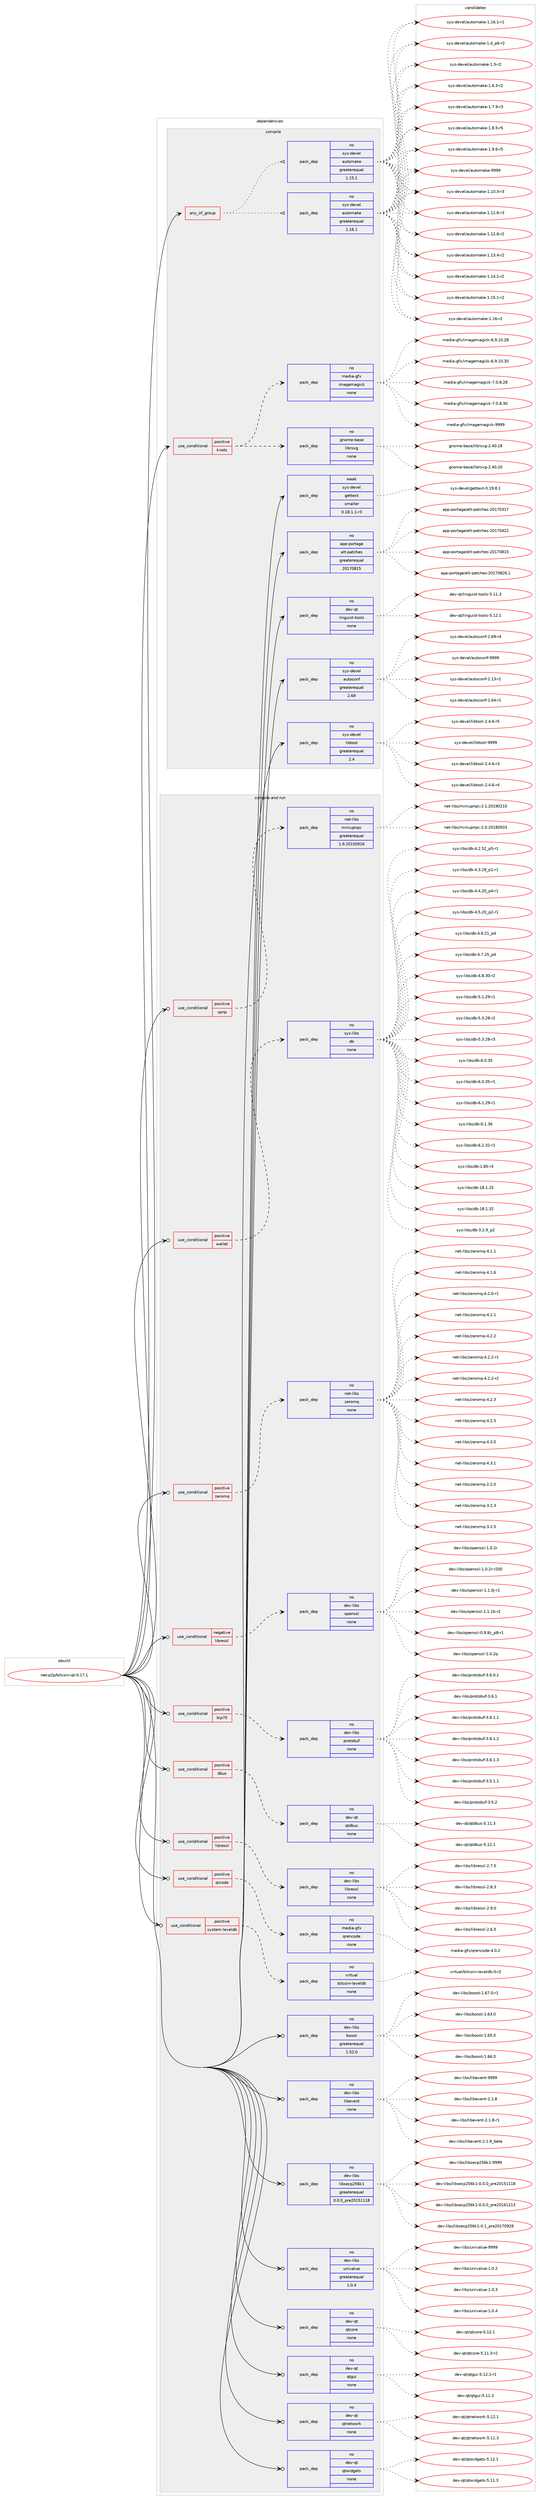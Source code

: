 digraph prolog {

# *************
# Graph options
# *************

newrank=true;
concentrate=true;
compound=true;
graph [rankdir=LR,fontname=Helvetica,fontsize=10,ranksep=1.5];#, ranksep=2.5, nodesep=0.2];
edge  [arrowhead=vee];
node  [fontname=Helvetica,fontsize=10];

# **********
# The ebuild
# **********

subgraph cluster_leftcol {
color=gray;
rank=same;
label=<<i>ebuild</i>>;
id [label="net-p2p/bitcoin-qt-0.17.1", color=red, width=4, href="../net-p2p/bitcoin-qt-0.17.1.svg"];
}

# ****************
# The dependencies
# ****************

subgraph cluster_midcol {
color=gray;
label=<<i>dependencies</i>>;
subgraph cluster_compile {
fillcolor="#eeeeee";
style=filled;
label=<<i>compile</i>>;
subgraph any26537 {
dependency1675086 [label=<<TABLE BORDER="0" CELLBORDER="1" CELLSPACING="0" CELLPADDING="4"><TR><TD CELLPADDING="10">any_of_group</TD></TR></TABLE>>, shape=none, color=red];subgraph pack1197807 {
dependency1675087 [label=<<TABLE BORDER="0" CELLBORDER="1" CELLSPACING="0" CELLPADDING="4" WIDTH="220"><TR><TD ROWSPAN="6" CELLPADDING="30">pack_dep</TD></TR><TR><TD WIDTH="110">no</TD></TR><TR><TD>sys-devel</TD></TR><TR><TD>automake</TD></TR><TR><TD>greaterequal</TD></TR><TR><TD>1.16.1</TD></TR></TABLE>>, shape=none, color=blue];
}
dependency1675086:e -> dependency1675087:w [weight=20,style="dotted",arrowhead="oinv"];
subgraph pack1197808 {
dependency1675088 [label=<<TABLE BORDER="0" CELLBORDER="1" CELLSPACING="0" CELLPADDING="4" WIDTH="220"><TR><TD ROWSPAN="6" CELLPADDING="30">pack_dep</TD></TR><TR><TD WIDTH="110">no</TD></TR><TR><TD>sys-devel</TD></TR><TR><TD>automake</TD></TR><TR><TD>greaterequal</TD></TR><TR><TD>1.15.1</TD></TR></TABLE>>, shape=none, color=blue];
}
dependency1675086:e -> dependency1675088:w [weight=20,style="dotted",arrowhead="oinv"];
}
id:e -> dependency1675086:w [weight=20,style="solid",arrowhead="vee"];
subgraph cond449912 {
dependency1675089 [label=<<TABLE BORDER="0" CELLBORDER="1" CELLSPACING="0" CELLPADDING="4"><TR><TD ROWSPAN="3" CELLPADDING="10">use_conditional</TD></TR><TR><TD>positive</TD></TR><TR><TD>knots</TD></TR></TABLE>>, shape=none, color=red];
subgraph pack1197809 {
dependency1675090 [label=<<TABLE BORDER="0" CELLBORDER="1" CELLSPACING="0" CELLPADDING="4" WIDTH="220"><TR><TD ROWSPAN="6" CELLPADDING="30">pack_dep</TD></TR><TR><TD WIDTH="110">no</TD></TR><TR><TD>gnome-base</TD></TR><TR><TD>librsvg</TD></TR><TR><TD>none</TD></TR><TR><TD></TD></TR></TABLE>>, shape=none, color=blue];
}
dependency1675089:e -> dependency1675090:w [weight=20,style="dashed",arrowhead="vee"];
subgraph pack1197810 {
dependency1675091 [label=<<TABLE BORDER="0" CELLBORDER="1" CELLSPACING="0" CELLPADDING="4" WIDTH="220"><TR><TD ROWSPAN="6" CELLPADDING="30">pack_dep</TD></TR><TR><TD WIDTH="110">no</TD></TR><TR><TD>media-gfx</TD></TR><TR><TD>imagemagick</TD></TR><TR><TD>none</TD></TR><TR><TD></TD></TR></TABLE>>, shape=none, color=blue];
}
dependency1675089:e -> dependency1675091:w [weight=20,style="dashed",arrowhead="vee"];
}
id:e -> dependency1675089:w [weight=20,style="solid",arrowhead="vee"];
subgraph pack1197811 {
dependency1675092 [label=<<TABLE BORDER="0" CELLBORDER="1" CELLSPACING="0" CELLPADDING="4" WIDTH="220"><TR><TD ROWSPAN="6" CELLPADDING="30">pack_dep</TD></TR><TR><TD WIDTH="110">no</TD></TR><TR><TD>app-portage</TD></TR><TR><TD>elt-patches</TD></TR><TR><TD>greaterequal</TD></TR><TR><TD>20170815</TD></TR></TABLE>>, shape=none, color=blue];
}
id:e -> dependency1675092:w [weight=20,style="solid",arrowhead="vee"];
subgraph pack1197812 {
dependency1675093 [label=<<TABLE BORDER="0" CELLBORDER="1" CELLSPACING="0" CELLPADDING="4" WIDTH="220"><TR><TD ROWSPAN="6" CELLPADDING="30">pack_dep</TD></TR><TR><TD WIDTH="110">no</TD></TR><TR><TD>dev-qt</TD></TR><TR><TD>linguist-tools</TD></TR><TR><TD>none</TD></TR><TR><TD></TD></TR></TABLE>>, shape=none, color=blue];
}
id:e -> dependency1675093:w [weight=20,style="solid",arrowhead="vee"];
subgraph pack1197813 {
dependency1675094 [label=<<TABLE BORDER="0" CELLBORDER="1" CELLSPACING="0" CELLPADDING="4" WIDTH="220"><TR><TD ROWSPAN="6" CELLPADDING="30">pack_dep</TD></TR><TR><TD WIDTH="110">no</TD></TR><TR><TD>sys-devel</TD></TR><TR><TD>autoconf</TD></TR><TR><TD>greaterequal</TD></TR><TR><TD>2.69</TD></TR></TABLE>>, shape=none, color=blue];
}
id:e -> dependency1675094:w [weight=20,style="solid",arrowhead="vee"];
subgraph pack1197814 {
dependency1675095 [label=<<TABLE BORDER="0" CELLBORDER="1" CELLSPACING="0" CELLPADDING="4" WIDTH="220"><TR><TD ROWSPAN="6" CELLPADDING="30">pack_dep</TD></TR><TR><TD WIDTH="110">no</TD></TR><TR><TD>sys-devel</TD></TR><TR><TD>libtool</TD></TR><TR><TD>greaterequal</TD></TR><TR><TD>2.4</TD></TR></TABLE>>, shape=none, color=blue];
}
id:e -> dependency1675095:w [weight=20,style="solid",arrowhead="vee"];
subgraph pack1197815 {
dependency1675096 [label=<<TABLE BORDER="0" CELLBORDER="1" CELLSPACING="0" CELLPADDING="4" WIDTH="220"><TR><TD ROWSPAN="6" CELLPADDING="30">pack_dep</TD></TR><TR><TD WIDTH="110">weak</TD></TR><TR><TD>sys-devel</TD></TR><TR><TD>gettext</TD></TR><TR><TD>smaller</TD></TR><TR><TD>0.18.1.1-r3</TD></TR></TABLE>>, shape=none, color=blue];
}
id:e -> dependency1675096:w [weight=20,style="solid",arrowhead="vee"];
}
subgraph cluster_compileandrun {
fillcolor="#eeeeee";
style=filled;
label=<<i>compile and run</i>>;
subgraph cond449913 {
dependency1675097 [label=<<TABLE BORDER="0" CELLBORDER="1" CELLSPACING="0" CELLPADDING="4"><TR><TD ROWSPAN="3" CELLPADDING="10">use_conditional</TD></TR><TR><TD>negative</TD></TR><TR><TD>libressl</TD></TR></TABLE>>, shape=none, color=red];
subgraph pack1197816 {
dependency1675098 [label=<<TABLE BORDER="0" CELLBORDER="1" CELLSPACING="0" CELLPADDING="4" WIDTH="220"><TR><TD ROWSPAN="6" CELLPADDING="30">pack_dep</TD></TR><TR><TD WIDTH="110">no</TD></TR><TR><TD>dev-libs</TD></TR><TR><TD>openssl</TD></TR><TR><TD>none</TD></TR><TR><TD></TD></TR></TABLE>>, shape=none, color=blue];
}
dependency1675097:e -> dependency1675098:w [weight=20,style="dashed",arrowhead="vee"];
}
id:e -> dependency1675097:w [weight=20,style="solid",arrowhead="odotvee"];
subgraph cond449914 {
dependency1675099 [label=<<TABLE BORDER="0" CELLBORDER="1" CELLSPACING="0" CELLPADDING="4"><TR><TD ROWSPAN="3" CELLPADDING="10">use_conditional</TD></TR><TR><TD>positive</TD></TR><TR><TD>bip70</TD></TR></TABLE>>, shape=none, color=red];
subgraph pack1197817 {
dependency1675100 [label=<<TABLE BORDER="0" CELLBORDER="1" CELLSPACING="0" CELLPADDING="4" WIDTH="220"><TR><TD ROWSPAN="6" CELLPADDING="30">pack_dep</TD></TR><TR><TD WIDTH="110">no</TD></TR><TR><TD>dev-libs</TD></TR><TR><TD>protobuf</TD></TR><TR><TD>none</TD></TR><TR><TD></TD></TR></TABLE>>, shape=none, color=blue];
}
dependency1675099:e -> dependency1675100:w [weight=20,style="dashed",arrowhead="vee"];
}
id:e -> dependency1675099:w [weight=20,style="solid",arrowhead="odotvee"];
subgraph cond449915 {
dependency1675101 [label=<<TABLE BORDER="0" CELLBORDER="1" CELLSPACING="0" CELLPADDING="4"><TR><TD ROWSPAN="3" CELLPADDING="10">use_conditional</TD></TR><TR><TD>positive</TD></TR><TR><TD>dbus</TD></TR></TABLE>>, shape=none, color=red];
subgraph pack1197818 {
dependency1675102 [label=<<TABLE BORDER="0" CELLBORDER="1" CELLSPACING="0" CELLPADDING="4" WIDTH="220"><TR><TD ROWSPAN="6" CELLPADDING="30">pack_dep</TD></TR><TR><TD WIDTH="110">no</TD></TR><TR><TD>dev-qt</TD></TR><TR><TD>qtdbus</TD></TR><TR><TD>none</TD></TR><TR><TD></TD></TR></TABLE>>, shape=none, color=blue];
}
dependency1675101:e -> dependency1675102:w [weight=20,style="dashed",arrowhead="vee"];
}
id:e -> dependency1675101:w [weight=20,style="solid",arrowhead="odotvee"];
subgraph cond449916 {
dependency1675103 [label=<<TABLE BORDER="0" CELLBORDER="1" CELLSPACING="0" CELLPADDING="4"><TR><TD ROWSPAN="3" CELLPADDING="10">use_conditional</TD></TR><TR><TD>positive</TD></TR><TR><TD>libressl</TD></TR></TABLE>>, shape=none, color=red];
subgraph pack1197819 {
dependency1675104 [label=<<TABLE BORDER="0" CELLBORDER="1" CELLSPACING="0" CELLPADDING="4" WIDTH="220"><TR><TD ROWSPAN="6" CELLPADDING="30">pack_dep</TD></TR><TR><TD WIDTH="110">no</TD></TR><TR><TD>dev-libs</TD></TR><TR><TD>libressl</TD></TR><TR><TD>none</TD></TR><TR><TD></TD></TR></TABLE>>, shape=none, color=blue];
}
dependency1675103:e -> dependency1675104:w [weight=20,style="dashed",arrowhead="vee"];
}
id:e -> dependency1675103:w [weight=20,style="solid",arrowhead="odotvee"];
subgraph cond449917 {
dependency1675105 [label=<<TABLE BORDER="0" CELLBORDER="1" CELLSPACING="0" CELLPADDING="4"><TR><TD ROWSPAN="3" CELLPADDING="10">use_conditional</TD></TR><TR><TD>positive</TD></TR><TR><TD>qrcode</TD></TR></TABLE>>, shape=none, color=red];
subgraph pack1197820 {
dependency1675106 [label=<<TABLE BORDER="0" CELLBORDER="1" CELLSPACING="0" CELLPADDING="4" WIDTH="220"><TR><TD ROWSPAN="6" CELLPADDING="30">pack_dep</TD></TR><TR><TD WIDTH="110">no</TD></TR><TR><TD>media-gfx</TD></TR><TR><TD>qrencode</TD></TR><TR><TD>none</TD></TR><TR><TD></TD></TR></TABLE>>, shape=none, color=blue];
}
dependency1675105:e -> dependency1675106:w [weight=20,style="dashed",arrowhead="vee"];
}
id:e -> dependency1675105:w [weight=20,style="solid",arrowhead="odotvee"];
subgraph cond449918 {
dependency1675107 [label=<<TABLE BORDER="0" CELLBORDER="1" CELLSPACING="0" CELLPADDING="4"><TR><TD ROWSPAN="3" CELLPADDING="10">use_conditional</TD></TR><TR><TD>positive</TD></TR><TR><TD>system-leveldb</TD></TR></TABLE>>, shape=none, color=red];
subgraph pack1197821 {
dependency1675108 [label=<<TABLE BORDER="0" CELLBORDER="1" CELLSPACING="0" CELLPADDING="4" WIDTH="220"><TR><TD ROWSPAN="6" CELLPADDING="30">pack_dep</TD></TR><TR><TD WIDTH="110">no</TD></TR><TR><TD>virtual</TD></TR><TR><TD>bitcoin-leveldb</TD></TR><TR><TD>none</TD></TR><TR><TD></TD></TR></TABLE>>, shape=none, color=blue];
}
dependency1675107:e -> dependency1675108:w [weight=20,style="dashed",arrowhead="vee"];
}
id:e -> dependency1675107:w [weight=20,style="solid",arrowhead="odotvee"];
subgraph cond449919 {
dependency1675109 [label=<<TABLE BORDER="0" CELLBORDER="1" CELLSPACING="0" CELLPADDING="4"><TR><TD ROWSPAN="3" CELLPADDING="10">use_conditional</TD></TR><TR><TD>positive</TD></TR><TR><TD>upnp</TD></TR></TABLE>>, shape=none, color=red];
subgraph pack1197822 {
dependency1675110 [label=<<TABLE BORDER="0" CELLBORDER="1" CELLSPACING="0" CELLPADDING="4" WIDTH="220"><TR><TD ROWSPAN="6" CELLPADDING="30">pack_dep</TD></TR><TR><TD WIDTH="110">no</TD></TR><TR><TD>net-libs</TD></TR><TR><TD>miniupnpc</TD></TR><TR><TD>greaterequal</TD></TR><TR><TD>1.9.20150916</TD></TR></TABLE>>, shape=none, color=blue];
}
dependency1675109:e -> dependency1675110:w [weight=20,style="dashed",arrowhead="vee"];
}
id:e -> dependency1675109:w [weight=20,style="solid",arrowhead="odotvee"];
subgraph cond449920 {
dependency1675111 [label=<<TABLE BORDER="0" CELLBORDER="1" CELLSPACING="0" CELLPADDING="4"><TR><TD ROWSPAN="3" CELLPADDING="10">use_conditional</TD></TR><TR><TD>positive</TD></TR><TR><TD>wallet</TD></TR></TABLE>>, shape=none, color=red];
subgraph pack1197823 {
dependency1675112 [label=<<TABLE BORDER="0" CELLBORDER="1" CELLSPACING="0" CELLPADDING="4" WIDTH="220"><TR><TD ROWSPAN="6" CELLPADDING="30">pack_dep</TD></TR><TR><TD WIDTH="110">no</TD></TR><TR><TD>sys-libs</TD></TR><TR><TD>db</TD></TR><TR><TD>none</TD></TR><TR><TD></TD></TR></TABLE>>, shape=none, color=blue];
}
dependency1675111:e -> dependency1675112:w [weight=20,style="dashed",arrowhead="vee"];
}
id:e -> dependency1675111:w [weight=20,style="solid",arrowhead="odotvee"];
subgraph cond449921 {
dependency1675113 [label=<<TABLE BORDER="0" CELLBORDER="1" CELLSPACING="0" CELLPADDING="4"><TR><TD ROWSPAN="3" CELLPADDING="10">use_conditional</TD></TR><TR><TD>positive</TD></TR><TR><TD>zeromq</TD></TR></TABLE>>, shape=none, color=red];
subgraph pack1197824 {
dependency1675114 [label=<<TABLE BORDER="0" CELLBORDER="1" CELLSPACING="0" CELLPADDING="4" WIDTH="220"><TR><TD ROWSPAN="6" CELLPADDING="30">pack_dep</TD></TR><TR><TD WIDTH="110">no</TD></TR><TR><TD>net-libs</TD></TR><TR><TD>zeromq</TD></TR><TR><TD>none</TD></TR><TR><TD></TD></TR></TABLE>>, shape=none, color=blue];
}
dependency1675113:e -> dependency1675114:w [weight=20,style="dashed",arrowhead="vee"];
}
id:e -> dependency1675113:w [weight=20,style="solid",arrowhead="odotvee"];
subgraph pack1197825 {
dependency1675115 [label=<<TABLE BORDER="0" CELLBORDER="1" CELLSPACING="0" CELLPADDING="4" WIDTH="220"><TR><TD ROWSPAN="6" CELLPADDING="30">pack_dep</TD></TR><TR><TD WIDTH="110">no</TD></TR><TR><TD>dev-libs</TD></TR><TR><TD>boost</TD></TR><TR><TD>greaterequal</TD></TR><TR><TD>1.52.0</TD></TR></TABLE>>, shape=none, color=blue];
}
id:e -> dependency1675115:w [weight=20,style="solid",arrowhead="odotvee"];
subgraph pack1197826 {
dependency1675116 [label=<<TABLE BORDER="0" CELLBORDER="1" CELLSPACING="0" CELLPADDING="4" WIDTH="220"><TR><TD ROWSPAN="6" CELLPADDING="30">pack_dep</TD></TR><TR><TD WIDTH="110">no</TD></TR><TR><TD>dev-libs</TD></TR><TR><TD>libevent</TD></TR><TR><TD>none</TD></TR><TR><TD></TD></TR></TABLE>>, shape=none, color=blue];
}
id:e -> dependency1675116:w [weight=20,style="solid",arrowhead="odotvee"];
subgraph pack1197827 {
dependency1675117 [label=<<TABLE BORDER="0" CELLBORDER="1" CELLSPACING="0" CELLPADDING="4" WIDTH="220"><TR><TD ROWSPAN="6" CELLPADDING="30">pack_dep</TD></TR><TR><TD WIDTH="110">no</TD></TR><TR><TD>dev-libs</TD></TR><TR><TD>libsecp256k1</TD></TR><TR><TD>greaterequal</TD></TR><TR><TD>0.0.0_pre20151118</TD></TR></TABLE>>, shape=none, color=blue];
}
id:e -> dependency1675117:w [weight=20,style="solid",arrowhead="odotvee"];
subgraph pack1197828 {
dependency1675118 [label=<<TABLE BORDER="0" CELLBORDER="1" CELLSPACING="0" CELLPADDING="4" WIDTH="220"><TR><TD ROWSPAN="6" CELLPADDING="30">pack_dep</TD></TR><TR><TD WIDTH="110">no</TD></TR><TR><TD>dev-libs</TD></TR><TR><TD>univalue</TD></TR><TR><TD>greaterequal</TD></TR><TR><TD>1.0.4</TD></TR></TABLE>>, shape=none, color=blue];
}
id:e -> dependency1675118:w [weight=20,style="solid",arrowhead="odotvee"];
subgraph pack1197829 {
dependency1675119 [label=<<TABLE BORDER="0" CELLBORDER="1" CELLSPACING="0" CELLPADDING="4" WIDTH="220"><TR><TD ROWSPAN="6" CELLPADDING="30">pack_dep</TD></TR><TR><TD WIDTH="110">no</TD></TR><TR><TD>dev-qt</TD></TR><TR><TD>qtcore</TD></TR><TR><TD>none</TD></TR><TR><TD></TD></TR></TABLE>>, shape=none, color=blue];
}
id:e -> dependency1675119:w [weight=20,style="solid",arrowhead="odotvee"];
subgraph pack1197830 {
dependency1675120 [label=<<TABLE BORDER="0" CELLBORDER="1" CELLSPACING="0" CELLPADDING="4" WIDTH="220"><TR><TD ROWSPAN="6" CELLPADDING="30">pack_dep</TD></TR><TR><TD WIDTH="110">no</TD></TR><TR><TD>dev-qt</TD></TR><TR><TD>qtgui</TD></TR><TR><TD>none</TD></TR><TR><TD></TD></TR></TABLE>>, shape=none, color=blue];
}
id:e -> dependency1675120:w [weight=20,style="solid",arrowhead="odotvee"];
subgraph pack1197831 {
dependency1675121 [label=<<TABLE BORDER="0" CELLBORDER="1" CELLSPACING="0" CELLPADDING="4" WIDTH="220"><TR><TD ROWSPAN="6" CELLPADDING="30">pack_dep</TD></TR><TR><TD WIDTH="110">no</TD></TR><TR><TD>dev-qt</TD></TR><TR><TD>qtnetwork</TD></TR><TR><TD>none</TD></TR><TR><TD></TD></TR></TABLE>>, shape=none, color=blue];
}
id:e -> dependency1675121:w [weight=20,style="solid",arrowhead="odotvee"];
subgraph pack1197832 {
dependency1675122 [label=<<TABLE BORDER="0" CELLBORDER="1" CELLSPACING="0" CELLPADDING="4" WIDTH="220"><TR><TD ROWSPAN="6" CELLPADDING="30">pack_dep</TD></TR><TR><TD WIDTH="110">no</TD></TR><TR><TD>dev-qt</TD></TR><TR><TD>qtwidgets</TD></TR><TR><TD>none</TD></TR><TR><TD></TD></TR></TABLE>>, shape=none, color=blue];
}
id:e -> dependency1675122:w [weight=20,style="solid",arrowhead="odotvee"];
}
subgraph cluster_run {
fillcolor="#eeeeee";
style=filled;
label=<<i>run</i>>;
}
}

# **************
# The candidates
# **************

subgraph cluster_choices {
rank=same;
color=gray;
label=<<i>candidates</i>>;

subgraph choice1197807 {
color=black;
nodesep=1;
choice11512111545100101118101108479711711611110997107101454946494846514511451 [label="sys-devel/automake-1.10.3-r3", color=red, width=4,href="../sys-devel/automake-1.10.3-r3.svg"];
choice11512111545100101118101108479711711611110997107101454946494946544511451 [label="sys-devel/automake-1.11.6-r3", color=red, width=4,href="../sys-devel/automake-1.11.6-r3.svg"];
choice11512111545100101118101108479711711611110997107101454946495046544511450 [label="sys-devel/automake-1.12.6-r2", color=red, width=4,href="../sys-devel/automake-1.12.6-r2.svg"];
choice11512111545100101118101108479711711611110997107101454946495146524511450 [label="sys-devel/automake-1.13.4-r2", color=red, width=4,href="../sys-devel/automake-1.13.4-r2.svg"];
choice11512111545100101118101108479711711611110997107101454946495246494511450 [label="sys-devel/automake-1.14.1-r2", color=red, width=4,href="../sys-devel/automake-1.14.1-r2.svg"];
choice11512111545100101118101108479711711611110997107101454946495346494511450 [label="sys-devel/automake-1.15.1-r2", color=red, width=4,href="../sys-devel/automake-1.15.1-r2.svg"];
choice1151211154510010111810110847971171161111099710710145494649544511450 [label="sys-devel/automake-1.16-r2", color=red, width=4,href="../sys-devel/automake-1.16-r2.svg"];
choice11512111545100101118101108479711711611110997107101454946495446494511449 [label="sys-devel/automake-1.16.1-r1", color=red, width=4,href="../sys-devel/automake-1.16.1-r1.svg"];
choice115121115451001011181011084797117116111109971071014549465295112544511450 [label="sys-devel/automake-1.4_p6-r2", color=red, width=4,href="../sys-devel/automake-1.4_p6-r2.svg"];
choice11512111545100101118101108479711711611110997107101454946534511450 [label="sys-devel/automake-1.5-r2", color=red, width=4,href="../sys-devel/automake-1.5-r2.svg"];
choice115121115451001011181011084797117116111109971071014549465446514511450 [label="sys-devel/automake-1.6.3-r2", color=red, width=4,href="../sys-devel/automake-1.6.3-r2.svg"];
choice115121115451001011181011084797117116111109971071014549465546574511451 [label="sys-devel/automake-1.7.9-r3", color=red, width=4,href="../sys-devel/automake-1.7.9-r3.svg"];
choice115121115451001011181011084797117116111109971071014549465646534511453 [label="sys-devel/automake-1.8.5-r5", color=red, width=4,href="../sys-devel/automake-1.8.5-r5.svg"];
choice115121115451001011181011084797117116111109971071014549465746544511453 [label="sys-devel/automake-1.9.6-r5", color=red, width=4,href="../sys-devel/automake-1.9.6-r5.svg"];
choice115121115451001011181011084797117116111109971071014557575757 [label="sys-devel/automake-9999", color=red, width=4,href="../sys-devel/automake-9999.svg"];
dependency1675087:e -> choice11512111545100101118101108479711711611110997107101454946494846514511451:w [style=dotted,weight="100"];
dependency1675087:e -> choice11512111545100101118101108479711711611110997107101454946494946544511451:w [style=dotted,weight="100"];
dependency1675087:e -> choice11512111545100101118101108479711711611110997107101454946495046544511450:w [style=dotted,weight="100"];
dependency1675087:e -> choice11512111545100101118101108479711711611110997107101454946495146524511450:w [style=dotted,weight="100"];
dependency1675087:e -> choice11512111545100101118101108479711711611110997107101454946495246494511450:w [style=dotted,weight="100"];
dependency1675087:e -> choice11512111545100101118101108479711711611110997107101454946495346494511450:w [style=dotted,weight="100"];
dependency1675087:e -> choice1151211154510010111810110847971171161111099710710145494649544511450:w [style=dotted,weight="100"];
dependency1675087:e -> choice11512111545100101118101108479711711611110997107101454946495446494511449:w [style=dotted,weight="100"];
dependency1675087:e -> choice115121115451001011181011084797117116111109971071014549465295112544511450:w [style=dotted,weight="100"];
dependency1675087:e -> choice11512111545100101118101108479711711611110997107101454946534511450:w [style=dotted,weight="100"];
dependency1675087:e -> choice115121115451001011181011084797117116111109971071014549465446514511450:w [style=dotted,weight="100"];
dependency1675087:e -> choice115121115451001011181011084797117116111109971071014549465546574511451:w [style=dotted,weight="100"];
dependency1675087:e -> choice115121115451001011181011084797117116111109971071014549465646534511453:w [style=dotted,weight="100"];
dependency1675087:e -> choice115121115451001011181011084797117116111109971071014549465746544511453:w [style=dotted,weight="100"];
dependency1675087:e -> choice115121115451001011181011084797117116111109971071014557575757:w [style=dotted,weight="100"];
}
subgraph choice1197808 {
color=black;
nodesep=1;
choice11512111545100101118101108479711711611110997107101454946494846514511451 [label="sys-devel/automake-1.10.3-r3", color=red, width=4,href="../sys-devel/automake-1.10.3-r3.svg"];
choice11512111545100101118101108479711711611110997107101454946494946544511451 [label="sys-devel/automake-1.11.6-r3", color=red, width=4,href="../sys-devel/automake-1.11.6-r3.svg"];
choice11512111545100101118101108479711711611110997107101454946495046544511450 [label="sys-devel/automake-1.12.6-r2", color=red, width=4,href="../sys-devel/automake-1.12.6-r2.svg"];
choice11512111545100101118101108479711711611110997107101454946495146524511450 [label="sys-devel/automake-1.13.4-r2", color=red, width=4,href="../sys-devel/automake-1.13.4-r2.svg"];
choice11512111545100101118101108479711711611110997107101454946495246494511450 [label="sys-devel/automake-1.14.1-r2", color=red, width=4,href="../sys-devel/automake-1.14.1-r2.svg"];
choice11512111545100101118101108479711711611110997107101454946495346494511450 [label="sys-devel/automake-1.15.1-r2", color=red, width=4,href="../sys-devel/automake-1.15.1-r2.svg"];
choice1151211154510010111810110847971171161111099710710145494649544511450 [label="sys-devel/automake-1.16-r2", color=red, width=4,href="../sys-devel/automake-1.16-r2.svg"];
choice11512111545100101118101108479711711611110997107101454946495446494511449 [label="sys-devel/automake-1.16.1-r1", color=red, width=4,href="../sys-devel/automake-1.16.1-r1.svg"];
choice115121115451001011181011084797117116111109971071014549465295112544511450 [label="sys-devel/automake-1.4_p6-r2", color=red, width=4,href="../sys-devel/automake-1.4_p6-r2.svg"];
choice11512111545100101118101108479711711611110997107101454946534511450 [label="sys-devel/automake-1.5-r2", color=red, width=4,href="../sys-devel/automake-1.5-r2.svg"];
choice115121115451001011181011084797117116111109971071014549465446514511450 [label="sys-devel/automake-1.6.3-r2", color=red, width=4,href="../sys-devel/automake-1.6.3-r2.svg"];
choice115121115451001011181011084797117116111109971071014549465546574511451 [label="sys-devel/automake-1.7.9-r3", color=red, width=4,href="../sys-devel/automake-1.7.9-r3.svg"];
choice115121115451001011181011084797117116111109971071014549465646534511453 [label="sys-devel/automake-1.8.5-r5", color=red, width=4,href="../sys-devel/automake-1.8.5-r5.svg"];
choice115121115451001011181011084797117116111109971071014549465746544511453 [label="sys-devel/automake-1.9.6-r5", color=red, width=4,href="../sys-devel/automake-1.9.6-r5.svg"];
choice115121115451001011181011084797117116111109971071014557575757 [label="sys-devel/automake-9999", color=red, width=4,href="../sys-devel/automake-9999.svg"];
dependency1675088:e -> choice11512111545100101118101108479711711611110997107101454946494846514511451:w [style=dotted,weight="100"];
dependency1675088:e -> choice11512111545100101118101108479711711611110997107101454946494946544511451:w [style=dotted,weight="100"];
dependency1675088:e -> choice11512111545100101118101108479711711611110997107101454946495046544511450:w [style=dotted,weight="100"];
dependency1675088:e -> choice11512111545100101118101108479711711611110997107101454946495146524511450:w [style=dotted,weight="100"];
dependency1675088:e -> choice11512111545100101118101108479711711611110997107101454946495246494511450:w [style=dotted,weight="100"];
dependency1675088:e -> choice11512111545100101118101108479711711611110997107101454946495346494511450:w [style=dotted,weight="100"];
dependency1675088:e -> choice1151211154510010111810110847971171161111099710710145494649544511450:w [style=dotted,weight="100"];
dependency1675088:e -> choice11512111545100101118101108479711711611110997107101454946495446494511449:w [style=dotted,weight="100"];
dependency1675088:e -> choice115121115451001011181011084797117116111109971071014549465295112544511450:w [style=dotted,weight="100"];
dependency1675088:e -> choice11512111545100101118101108479711711611110997107101454946534511450:w [style=dotted,weight="100"];
dependency1675088:e -> choice115121115451001011181011084797117116111109971071014549465446514511450:w [style=dotted,weight="100"];
dependency1675088:e -> choice115121115451001011181011084797117116111109971071014549465546574511451:w [style=dotted,weight="100"];
dependency1675088:e -> choice115121115451001011181011084797117116111109971071014549465646534511453:w [style=dotted,weight="100"];
dependency1675088:e -> choice115121115451001011181011084797117116111109971071014549465746544511453:w [style=dotted,weight="100"];
dependency1675088:e -> choice115121115451001011181011084797117116111109971071014557575757:w [style=dotted,weight="100"];
}
subgraph choice1197809 {
color=black;
nodesep=1;
choice10311011110910145989711510147108105981141151181034550465248464956 [label="gnome-base/librsvg-2.40.18", color=red, width=4,href="../gnome-base/librsvg-2.40.18.svg"];
choice10311011110910145989711510147108105981141151181034550465248465048 [label="gnome-base/librsvg-2.40.20", color=red, width=4,href="../gnome-base/librsvg-2.40.20.svg"];
dependency1675090:e -> choice10311011110910145989711510147108105981141151181034550465248464956:w [style=dotted,weight="100"];
dependency1675090:e -> choice10311011110910145989711510147108105981141151181034550465248465048:w [style=dotted,weight="100"];
}
subgraph choice1197810 {
color=black;
nodesep=1;
choice10910110010597451031021204710510997103101109971031059910745544657464948465056 [label="media-gfx/imagemagick-6.9.10.28", color=red, width=4,href="../media-gfx/imagemagick-6.9.10.28.svg"];
choice10910110010597451031021204710510997103101109971031059910745544657464948465148 [label="media-gfx/imagemagick-6.9.10.30", color=red, width=4,href="../media-gfx/imagemagick-6.9.10.30.svg"];
choice109101100105974510310212047105109971031011099710310599107455546484656465056 [label="media-gfx/imagemagick-7.0.8.28", color=red, width=4,href="../media-gfx/imagemagick-7.0.8.28.svg"];
choice109101100105974510310212047105109971031011099710310599107455546484656465148 [label="media-gfx/imagemagick-7.0.8.30", color=red, width=4,href="../media-gfx/imagemagick-7.0.8.30.svg"];
choice1091011001059745103102120471051099710310110997103105991074557575757 [label="media-gfx/imagemagick-9999", color=red, width=4,href="../media-gfx/imagemagick-9999.svg"];
dependency1675091:e -> choice10910110010597451031021204710510997103101109971031059910745544657464948465056:w [style=dotted,weight="100"];
dependency1675091:e -> choice10910110010597451031021204710510997103101109971031059910745544657464948465148:w [style=dotted,weight="100"];
dependency1675091:e -> choice109101100105974510310212047105109971031011099710310599107455546484656465056:w [style=dotted,weight="100"];
dependency1675091:e -> choice109101100105974510310212047105109971031011099710310599107455546484656465148:w [style=dotted,weight="100"];
dependency1675091:e -> choice1091011001059745103102120471051099710310110997103105991074557575757:w [style=dotted,weight="100"];
}
subgraph choice1197811 {
color=black;
nodesep=1;
choice97112112451121111141169710310147101108116451129711699104101115455048495548514955 [label="app-portage/elt-patches-20170317", color=red, width=4,href="../app-portage/elt-patches-20170317.svg"];
choice97112112451121111141169710310147101108116451129711699104101115455048495548525050 [label="app-portage/elt-patches-20170422", color=red, width=4,href="../app-portage/elt-patches-20170422.svg"];
choice97112112451121111141169710310147101108116451129711699104101115455048495548564953 [label="app-portage/elt-patches-20170815", color=red, width=4,href="../app-portage/elt-patches-20170815.svg"];
choice971121124511211111411697103101471011081164511297116991041011154550484955485650544649 [label="app-portage/elt-patches-20170826.1", color=red, width=4,href="../app-portage/elt-patches-20170826.1.svg"];
dependency1675092:e -> choice97112112451121111141169710310147101108116451129711699104101115455048495548514955:w [style=dotted,weight="100"];
dependency1675092:e -> choice97112112451121111141169710310147101108116451129711699104101115455048495548525050:w [style=dotted,weight="100"];
dependency1675092:e -> choice97112112451121111141169710310147101108116451129711699104101115455048495548564953:w [style=dotted,weight="100"];
dependency1675092:e -> choice971121124511211111411697103101471011081164511297116991041011154550484955485650544649:w [style=dotted,weight="100"];
}
subgraph choice1197812 {
color=black;
nodesep=1;
choice10010111845113116471081051101031171051151164511611111110811545534649494651 [label="dev-qt/linguist-tools-5.11.3", color=red, width=4,href="../dev-qt/linguist-tools-5.11.3.svg"];
choice10010111845113116471081051101031171051151164511611111110811545534649504649 [label="dev-qt/linguist-tools-5.12.1", color=red, width=4,href="../dev-qt/linguist-tools-5.12.1.svg"];
dependency1675093:e -> choice10010111845113116471081051101031171051151164511611111110811545534649494651:w [style=dotted,weight="100"];
dependency1675093:e -> choice10010111845113116471081051101031171051151164511611111110811545534649504649:w [style=dotted,weight="100"];
}
subgraph choice1197813 {
color=black;
nodesep=1;
choice1151211154510010111810110847971171161119911111010245504649514511449 [label="sys-devel/autoconf-2.13-r1", color=red, width=4,href="../sys-devel/autoconf-2.13-r1.svg"];
choice1151211154510010111810110847971171161119911111010245504654524511449 [label="sys-devel/autoconf-2.64-r1", color=red, width=4,href="../sys-devel/autoconf-2.64-r1.svg"];
choice1151211154510010111810110847971171161119911111010245504654574511452 [label="sys-devel/autoconf-2.69-r4", color=red, width=4,href="../sys-devel/autoconf-2.69-r4.svg"];
choice115121115451001011181011084797117116111991111101024557575757 [label="sys-devel/autoconf-9999", color=red, width=4,href="../sys-devel/autoconf-9999.svg"];
dependency1675094:e -> choice1151211154510010111810110847971171161119911111010245504649514511449:w [style=dotted,weight="100"];
dependency1675094:e -> choice1151211154510010111810110847971171161119911111010245504654524511449:w [style=dotted,weight="100"];
dependency1675094:e -> choice1151211154510010111810110847971171161119911111010245504654574511452:w [style=dotted,weight="100"];
dependency1675094:e -> choice115121115451001011181011084797117116111991111101024557575757:w [style=dotted,weight="100"];
}
subgraph choice1197814 {
color=black;
nodesep=1;
choice1151211154510010111810110847108105981161111111084550465246544511451 [label="sys-devel/libtool-2.4.6-r3", color=red, width=4,href="../sys-devel/libtool-2.4.6-r3.svg"];
choice1151211154510010111810110847108105981161111111084550465246544511452 [label="sys-devel/libtool-2.4.6-r4", color=red, width=4,href="../sys-devel/libtool-2.4.6-r4.svg"];
choice1151211154510010111810110847108105981161111111084550465246544511453 [label="sys-devel/libtool-2.4.6-r5", color=red, width=4,href="../sys-devel/libtool-2.4.6-r5.svg"];
choice1151211154510010111810110847108105981161111111084557575757 [label="sys-devel/libtool-9999", color=red, width=4,href="../sys-devel/libtool-9999.svg"];
dependency1675095:e -> choice1151211154510010111810110847108105981161111111084550465246544511451:w [style=dotted,weight="100"];
dependency1675095:e -> choice1151211154510010111810110847108105981161111111084550465246544511452:w [style=dotted,weight="100"];
dependency1675095:e -> choice1151211154510010111810110847108105981161111111084550465246544511453:w [style=dotted,weight="100"];
dependency1675095:e -> choice1151211154510010111810110847108105981161111111084557575757:w [style=dotted,weight="100"];
}
subgraph choice1197815 {
color=black;
nodesep=1;
choice1151211154510010111810110847103101116116101120116454846495746564649 [label="sys-devel/gettext-0.19.8.1", color=red, width=4,href="../sys-devel/gettext-0.19.8.1.svg"];
dependency1675096:e -> choice1151211154510010111810110847103101116116101120116454846495746564649:w [style=dotted,weight="100"];
}
subgraph choice1197816 {
color=black;
nodesep=1;
choice10010111845108105981154711111210111011511510845484657465612295112564511449 [label="dev-libs/openssl-0.9.8z_p8-r1", color=red, width=4,href="../dev-libs/openssl-0.9.8z_p8-r1.svg"];
choice100101118451081059811547111112101110115115108454946484650113 [label="dev-libs/openssl-1.0.2q", color=red, width=4,href="../dev-libs/openssl-1.0.2q.svg"];
choice100101118451081059811547111112101110115115108454946484650114 [label="dev-libs/openssl-1.0.2r", color=red, width=4,href="../dev-libs/openssl-1.0.2r.svg"];
choice10010111845108105981154711111210111011511510845494648465011445114504848 [label="dev-libs/openssl-1.0.2r-r200", color=red, width=4,href="../dev-libs/openssl-1.0.2r-r200.svg"];
choice1001011184510810598115471111121011101151151084549464946481064511449 [label="dev-libs/openssl-1.1.0j-r1", color=red, width=4,href="../dev-libs/openssl-1.1.0j-r1.svg"];
choice100101118451081059811547111112101110115115108454946494649984511450 [label="dev-libs/openssl-1.1.1b-r2", color=red, width=4,href="../dev-libs/openssl-1.1.1b-r2.svg"];
dependency1675098:e -> choice10010111845108105981154711111210111011511510845484657465612295112564511449:w [style=dotted,weight="100"];
dependency1675098:e -> choice100101118451081059811547111112101110115115108454946484650113:w [style=dotted,weight="100"];
dependency1675098:e -> choice100101118451081059811547111112101110115115108454946484650114:w [style=dotted,weight="100"];
dependency1675098:e -> choice10010111845108105981154711111210111011511510845494648465011445114504848:w [style=dotted,weight="100"];
dependency1675098:e -> choice1001011184510810598115471111121011101151151084549464946481064511449:w [style=dotted,weight="100"];
dependency1675098:e -> choice100101118451081059811547111112101110115115108454946494649984511450:w [style=dotted,weight="100"];
}
subgraph choice1197817 {
color=black;
nodesep=1;
choice100101118451081059811547112114111116111981171024551465346494649 [label="dev-libs/protobuf-3.5.1.1", color=red, width=4,href="../dev-libs/protobuf-3.5.1.1.svg"];
choice10010111845108105981154711211411111611198117102455146534650 [label="dev-libs/protobuf-3.5.2", color=red, width=4,href="../dev-libs/protobuf-3.5.2.svg"];
choice100101118451081059811547112114111116111981171024551465446484649 [label="dev-libs/protobuf-3.6.0.1", color=red, width=4,href="../dev-libs/protobuf-3.6.0.1.svg"];
choice10010111845108105981154711211411111611198117102455146544649 [label="dev-libs/protobuf-3.6.1", color=red, width=4,href="../dev-libs/protobuf-3.6.1.svg"];
choice100101118451081059811547112114111116111981171024551465446494649 [label="dev-libs/protobuf-3.6.1.1", color=red, width=4,href="../dev-libs/protobuf-3.6.1.1.svg"];
choice100101118451081059811547112114111116111981171024551465446494650 [label="dev-libs/protobuf-3.6.1.2", color=red, width=4,href="../dev-libs/protobuf-3.6.1.2.svg"];
choice100101118451081059811547112114111116111981171024551465446494651 [label="dev-libs/protobuf-3.6.1.3", color=red, width=4,href="../dev-libs/protobuf-3.6.1.3.svg"];
dependency1675100:e -> choice100101118451081059811547112114111116111981171024551465346494649:w [style=dotted,weight="100"];
dependency1675100:e -> choice10010111845108105981154711211411111611198117102455146534650:w [style=dotted,weight="100"];
dependency1675100:e -> choice100101118451081059811547112114111116111981171024551465446484649:w [style=dotted,weight="100"];
dependency1675100:e -> choice10010111845108105981154711211411111611198117102455146544649:w [style=dotted,weight="100"];
dependency1675100:e -> choice100101118451081059811547112114111116111981171024551465446494649:w [style=dotted,weight="100"];
dependency1675100:e -> choice100101118451081059811547112114111116111981171024551465446494650:w [style=dotted,weight="100"];
dependency1675100:e -> choice100101118451081059811547112114111116111981171024551465446494651:w [style=dotted,weight="100"];
}
subgraph choice1197818 {
color=black;
nodesep=1;
choice10010111845113116471131161009811711545534649494651 [label="dev-qt/qtdbus-5.11.3", color=red, width=4,href="../dev-qt/qtdbus-5.11.3.svg"];
choice10010111845113116471131161009811711545534649504649 [label="dev-qt/qtdbus-5.12.1", color=red, width=4,href="../dev-qt/qtdbus-5.12.1.svg"];
dependency1675102:e -> choice10010111845113116471131161009811711545534649494651:w [style=dotted,weight="100"];
dependency1675102:e -> choice10010111845113116471131161009811711545534649504649:w [style=dotted,weight="100"];
}
subgraph choice1197819 {
color=black;
nodesep=1;
choice10010111845108105981154710810598114101115115108455046544653 [label="dev-libs/libressl-2.6.5", color=red, width=4,href="../dev-libs/libressl-2.6.5.svg"];
choice10010111845108105981154710810598114101115115108455046554653 [label="dev-libs/libressl-2.7.5", color=red, width=4,href="../dev-libs/libressl-2.7.5.svg"];
choice10010111845108105981154710810598114101115115108455046564651 [label="dev-libs/libressl-2.8.3", color=red, width=4,href="../dev-libs/libressl-2.8.3.svg"];
choice10010111845108105981154710810598114101115115108455046574648 [label="dev-libs/libressl-2.9.0", color=red, width=4,href="../dev-libs/libressl-2.9.0.svg"];
dependency1675104:e -> choice10010111845108105981154710810598114101115115108455046544653:w [style=dotted,weight="100"];
dependency1675104:e -> choice10010111845108105981154710810598114101115115108455046554653:w [style=dotted,weight="100"];
dependency1675104:e -> choice10010111845108105981154710810598114101115115108455046564651:w [style=dotted,weight="100"];
dependency1675104:e -> choice10010111845108105981154710810598114101115115108455046574648:w [style=dotted,weight="100"];
}
subgraph choice1197820 {
color=black;
nodesep=1;
choice10910110010597451031021204711311410111099111100101455246484650 [label="media-gfx/qrencode-4.0.2", color=red, width=4,href="../media-gfx/qrencode-4.0.2.svg"];
dependency1675106:e -> choice10910110010597451031021204711311410111099111100101455246484650:w [style=dotted,weight="100"];
}
subgraph choice1197821 {
color=black;
nodesep=1;
choice11810511411611797108479810511699111105110451081011181011081009845484511450 [label="virtual/bitcoin-leveldb-0-r2", color=red, width=4,href="../virtual/bitcoin-leveldb-0-r2.svg"];
dependency1675108:e -> choice11810511411611797108479810511699111105110451081011181011081009845484511450:w [style=dotted,weight="100"];
}
subgraph choice1197822 {
color=black;
nodesep=1;
choice1101011164510810598115471091051101051171121101129945504648465048495648534851 [label="net-libs/miniupnpc-2.0.20180503", color=red, width=4,href="../net-libs/miniupnpc-2.0.20180503.svg"];
choice1101011164510810598115471091051101051171121101129945504649465048495748504948 [label="net-libs/miniupnpc-2.1.20190210", color=red, width=4,href="../net-libs/miniupnpc-2.1.20190210.svg"];
dependency1675110:e -> choice1101011164510810598115471091051101051171121101129945504648465048495648534851:w [style=dotted,weight="100"];
dependency1675110:e -> choice1101011164510810598115471091051101051171121101129945504649465048495748504948:w [style=dotted,weight="100"];
}
subgraph choice1197823 {
color=black;
nodesep=1;
choice1151211154510810598115471009845494656534511451 [label="sys-libs/db-1.85-r3", color=red, width=4,href="../sys-libs/db-1.85-r3.svg"];
choice115121115451081059811547100984549564649465053 [label="sys-libs/db-18.1.25", color=red, width=4,href="../sys-libs/db-18.1.25.svg"];
choice115121115451081059811547100984549564649465150 [label="sys-libs/db-18.1.32", color=red, width=4,href="../sys-libs/db-18.1.32.svg"];
choice115121115451081059811547100984551465046579511250 [label="sys-libs/db-3.2.9_p2", color=red, width=4,href="../sys-libs/db-3.2.9_p2.svg"];
choice115121115451081059811547100984552465046535095112534511449 [label="sys-libs/db-4.2.52_p5-r1", color=red, width=4,href="../sys-libs/db-4.2.52_p5-r1.svg"];
choice115121115451081059811547100984552465146505795112494511449 [label="sys-libs/db-4.3.29_p1-r1", color=red, width=4,href="../sys-libs/db-4.3.29_p1-r1.svg"];
choice115121115451081059811547100984552465246504895112524511449 [label="sys-libs/db-4.4.20_p4-r1", color=red, width=4,href="../sys-libs/db-4.4.20_p4-r1.svg"];
choice115121115451081059811547100984552465346504895112504511449 [label="sys-libs/db-4.5.20_p2-r1", color=red, width=4,href="../sys-libs/db-4.5.20_p2-r1.svg"];
choice11512111545108105981154710098455246544650499511252 [label="sys-libs/db-4.6.21_p4", color=red, width=4,href="../sys-libs/db-4.6.21_p4.svg"];
choice11512111545108105981154710098455246554650539511252 [label="sys-libs/db-4.7.25_p4", color=red, width=4,href="../sys-libs/db-4.7.25_p4.svg"];
choice11512111545108105981154710098455246564651484511450 [label="sys-libs/db-4.8.30-r2", color=red, width=4,href="../sys-libs/db-4.8.30-r2.svg"];
choice11512111545108105981154710098455346494650574511449 [label="sys-libs/db-5.1.29-r1", color=red, width=4,href="../sys-libs/db-5.1.29-r1.svg"];
choice11512111545108105981154710098455346514650564511450 [label="sys-libs/db-5.3.28-r2", color=red, width=4,href="../sys-libs/db-5.3.28-r2.svg"];
choice11512111545108105981154710098455346514650564511451 [label="sys-libs/db-5.3.28-r3", color=red, width=4,href="../sys-libs/db-5.3.28-r3.svg"];
choice1151211154510810598115471009845544648465153 [label="sys-libs/db-6.0.35", color=red, width=4,href="../sys-libs/db-6.0.35.svg"];
choice11512111545108105981154710098455446484651534511449 [label="sys-libs/db-6.0.35-r1", color=red, width=4,href="../sys-libs/db-6.0.35-r1.svg"];
choice11512111545108105981154710098455446494650574511449 [label="sys-libs/db-6.1.29-r1", color=red, width=4,href="../sys-libs/db-6.1.29-r1.svg"];
choice1151211154510810598115471009845544649465154 [label="sys-libs/db-6.1.36", color=red, width=4,href="../sys-libs/db-6.1.36.svg"];
choice11512111545108105981154710098455446504651504511449 [label="sys-libs/db-6.2.32-r1", color=red, width=4,href="../sys-libs/db-6.2.32-r1.svg"];
dependency1675112:e -> choice1151211154510810598115471009845494656534511451:w [style=dotted,weight="100"];
dependency1675112:e -> choice115121115451081059811547100984549564649465053:w [style=dotted,weight="100"];
dependency1675112:e -> choice115121115451081059811547100984549564649465150:w [style=dotted,weight="100"];
dependency1675112:e -> choice115121115451081059811547100984551465046579511250:w [style=dotted,weight="100"];
dependency1675112:e -> choice115121115451081059811547100984552465046535095112534511449:w [style=dotted,weight="100"];
dependency1675112:e -> choice115121115451081059811547100984552465146505795112494511449:w [style=dotted,weight="100"];
dependency1675112:e -> choice115121115451081059811547100984552465246504895112524511449:w [style=dotted,weight="100"];
dependency1675112:e -> choice115121115451081059811547100984552465346504895112504511449:w [style=dotted,weight="100"];
dependency1675112:e -> choice11512111545108105981154710098455246544650499511252:w [style=dotted,weight="100"];
dependency1675112:e -> choice11512111545108105981154710098455246554650539511252:w [style=dotted,weight="100"];
dependency1675112:e -> choice11512111545108105981154710098455246564651484511450:w [style=dotted,weight="100"];
dependency1675112:e -> choice11512111545108105981154710098455346494650574511449:w [style=dotted,weight="100"];
dependency1675112:e -> choice11512111545108105981154710098455346514650564511450:w [style=dotted,weight="100"];
dependency1675112:e -> choice11512111545108105981154710098455346514650564511451:w [style=dotted,weight="100"];
dependency1675112:e -> choice1151211154510810598115471009845544648465153:w [style=dotted,weight="100"];
dependency1675112:e -> choice11512111545108105981154710098455446484651534511449:w [style=dotted,weight="100"];
dependency1675112:e -> choice11512111545108105981154710098455446494650574511449:w [style=dotted,weight="100"];
dependency1675112:e -> choice1151211154510810598115471009845544649465154:w [style=dotted,weight="100"];
dependency1675112:e -> choice11512111545108105981154710098455446504651504511449:w [style=dotted,weight="100"];
}
subgraph choice1197824 {
color=black;
nodesep=1;
choice110101116451081059811547122101114111109113455046504648 [label="net-libs/zeromq-2.2.0", color=red, width=4,href="../net-libs/zeromq-2.2.0.svg"];
choice110101116451081059811547122101114111109113455146504651 [label="net-libs/zeromq-3.2.3", color=red, width=4,href="../net-libs/zeromq-3.2.3.svg"];
choice110101116451081059811547122101114111109113455146504653 [label="net-libs/zeromq-3.2.5", color=red, width=4,href="../net-libs/zeromq-3.2.5.svg"];
choice110101116451081059811547122101114111109113455246494649 [label="net-libs/zeromq-4.1.1", color=red, width=4,href="../net-libs/zeromq-4.1.1.svg"];
choice110101116451081059811547122101114111109113455246494654 [label="net-libs/zeromq-4.1.6", color=red, width=4,href="../net-libs/zeromq-4.1.6.svg"];
choice1101011164510810598115471221011141111091134552465046484511449 [label="net-libs/zeromq-4.2.0-r1", color=red, width=4,href="../net-libs/zeromq-4.2.0-r1.svg"];
choice110101116451081059811547122101114111109113455246504649 [label="net-libs/zeromq-4.2.1", color=red, width=4,href="../net-libs/zeromq-4.2.1.svg"];
choice110101116451081059811547122101114111109113455246504650 [label="net-libs/zeromq-4.2.2", color=red, width=4,href="../net-libs/zeromq-4.2.2.svg"];
choice1101011164510810598115471221011141111091134552465046504511449 [label="net-libs/zeromq-4.2.2-r1", color=red, width=4,href="../net-libs/zeromq-4.2.2-r1.svg"];
choice1101011164510810598115471221011141111091134552465046504511450 [label="net-libs/zeromq-4.2.2-r2", color=red, width=4,href="../net-libs/zeromq-4.2.2-r2.svg"];
choice110101116451081059811547122101114111109113455246504651 [label="net-libs/zeromq-4.2.3", color=red, width=4,href="../net-libs/zeromq-4.2.3.svg"];
choice110101116451081059811547122101114111109113455246504653 [label="net-libs/zeromq-4.2.5", color=red, width=4,href="../net-libs/zeromq-4.2.5.svg"];
choice110101116451081059811547122101114111109113455246514648 [label="net-libs/zeromq-4.3.0", color=red, width=4,href="../net-libs/zeromq-4.3.0.svg"];
choice110101116451081059811547122101114111109113455246514649 [label="net-libs/zeromq-4.3.1", color=red, width=4,href="../net-libs/zeromq-4.3.1.svg"];
dependency1675114:e -> choice110101116451081059811547122101114111109113455046504648:w [style=dotted,weight="100"];
dependency1675114:e -> choice110101116451081059811547122101114111109113455146504651:w [style=dotted,weight="100"];
dependency1675114:e -> choice110101116451081059811547122101114111109113455146504653:w [style=dotted,weight="100"];
dependency1675114:e -> choice110101116451081059811547122101114111109113455246494649:w [style=dotted,weight="100"];
dependency1675114:e -> choice110101116451081059811547122101114111109113455246494654:w [style=dotted,weight="100"];
dependency1675114:e -> choice1101011164510810598115471221011141111091134552465046484511449:w [style=dotted,weight="100"];
dependency1675114:e -> choice110101116451081059811547122101114111109113455246504649:w [style=dotted,weight="100"];
dependency1675114:e -> choice110101116451081059811547122101114111109113455246504650:w [style=dotted,weight="100"];
dependency1675114:e -> choice1101011164510810598115471221011141111091134552465046504511449:w [style=dotted,weight="100"];
dependency1675114:e -> choice1101011164510810598115471221011141111091134552465046504511450:w [style=dotted,weight="100"];
dependency1675114:e -> choice110101116451081059811547122101114111109113455246504651:w [style=dotted,weight="100"];
dependency1675114:e -> choice110101116451081059811547122101114111109113455246504653:w [style=dotted,weight="100"];
dependency1675114:e -> choice110101116451081059811547122101114111109113455246514648:w [style=dotted,weight="100"];
dependency1675114:e -> choice110101116451081059811547122101114111109113455246514649:w [style=dotted,weight="100"];
}
subgraph choice1197825 {
color=black;
nodesep=1;
choice1001011184510810598115479811111111511645494654514648 [label="dev-libs/boost-1.63.0", color=red, width=4,href="../dev-libs/boost-1.63.0.svg"];
choice1001011184510810598115479811111111511645494654534648 [label="dev-libs/boost-1.65.0", color=red, width=4,href="../dev-libs/boost-1.65.0.svg"];
choice1001011184510810598115479811111111511645494654544648 [label="dev-libs/boost-1.66.0", color=red, width=4,href="../dev-libs/boost-1.66.0.svg"];
choice10010111845108105981154798111111115116454946545546484511449 [label="dev-libs/boost-1.67.0-r1", color=red, width=4,href="../dev-libs/boost-1.67.0-r1.svg"];
dependency1675115:e -> choice1001011184510810598115479811111111511645494654514648:w [style=dotted,weight="100"];
dependency1675115:e -> choice1001011184510810598115479811111111511645494654534648:w [style=dotted,weight="100"];
dependency1675115:e -> choice1001011184510810598115479811111111511645494654544648:w [style=dotted,weight="100"];
dependency1675115:e -> choice10010111845108105981154798111111115116454946545546484511449:w [style=dotted,weight="100"];
}
subgraph choice1197826 {
color=black;
nodesep=1;
choice10010111845108105981154710810598101118101110116455046494656 [label="dev-libs/libevent-2.1.8", color=red, width=4,href="../dev-libs/libevent-2.1.8.svg"];
choice100101118451081059811547108105981011181011101164550464946564511449 [label="dev-libs/libevent-2.1.8-r1", color=red, width=4,href="../dev-libs/libevent-2.1.8-r1.svg"];
choice10010111845108105981154710810598101118101110116455046494657959810111697 [label="dev-libs/libevent-2.1.9_beta", color=red, width=4,href="../dev-libs/libevent-2.1.9_beta.svg"];
choice100101118451081059811547108105981011181011101164557575757 [label="dev-libs/libevent-9999", color=red, width=4,href="../dev-libs/libevent-9999.svg"];
dependency1675116:e -> choice10010111845108105981154710810598101118101110116455046494656:w [style=dotted,weight="100"];
dependency1675116:e -> choice100101118451081059811547108105981011181011101164550464946564511449:w [style=dotted,weight="100"];
dependency1675116:e -> choice10010111845108105981154710810598101118101110116455046494657959810111697:w [style=dotted,weight="100"];
dependency1675116:e -> choice100101118451081059811547108105981011181011101164557575757:w [style=dotted,weight="100"];
}
subgraph choice1197827 {
color=black;
nodesep=1;
choice100101118451081059811547108105981151019911250535410749454846484648951121141015048495349494956 [label="dev-libs/libsecp256k1-0.0.0_pre20151118", color=red, width=4,href="../dev-libs/libsecp256k1-0.0.0_pre20151118.svg"];
choice100101118451081059811547108105981151019911250535410749454846484648951121141015048495449504951 [label="dev-libs/libsecp256k1-0.0.0_pre20161213", color=red, width=4,href="../dev-libs/libsecp256k1-0.0.0_pre20161213.svg"];
choice10010111845108105981154710810598115101991125053541074945484649951121141015048495548575056 [label="dev-libs/libsecp256k1-0.1_pre20170928", color=red, width=4,href="../dev-libs/libsecp256k1-0.1_pre20170928.svg"];
choice1001011184510810598115471081059811510199112505354107494557575757 [label="dev-libs/libsecp256k1-9999", color=red, width=4,href="../dev-libs/libsecp256k1-9999.svg"];
dependency1675117:e -> choice100101118451081059811547108105981151019911250535410749454846484648951121141015048495349494956:w [style=dotted,weight="100"];
dependency1675117:e -> choice100101118451081059811547108105981151019911250535410749454846484648951121141015048495449504951:w [style=dotted,weight="100"];
dependency1675117:e -> choice10010111845108105981154710810598115101991125053541074945484649951121141015048495548575056:w [style=dotted,weight="100"];
dependency1675117:e -> choice1001011184510810598115471081059811510199112505354107494557575757:w [style=dotted,weight="100"];
}
subgraph choice1197828 {
color=black;
nodesep=1;
choice10010111845108105981154711711010511897108117101454946484650 [label="dev-libs/univalue-1.0.2", color=red, width=4,href="../dev-libs/univalue-1.0.2.svg"];
choice10010111845108105981154711711010511897108117101454946484651 [label="dev-libs/univalue-1.0.3", color=red, width=4,href="../dev-libs/univalue-1.0.3.svg"];
choice10010111845108105981154711711010511897108117101454946484652 [label="dev-libs/univalue-1.0.4", color=red, width=4,href="../dev-libs/univalue-1.0.4.svg"];
choice100101118451081059811547117110105118971081171014557575757 [label="dev-libs/univalue-9999", color=red, width=4,href="../dev-libs/univalue-9999.svg"];
dependency1675118:e -> choice10010111845108105981154711711010511897108117101454946484650:w [style=dotted,weight="100"];
dependency1675118:e -> choice10010111845108105981154711711010511897108117101454946484651:w [style=dotted,weight="100"];
dependency1675118:e -> choice10010111845108105981154711711010511897108117101454946484652:w [style=dotted,weight="100"];
dependency1675118:e -> choice100101118451081059811547117110105118971081171014557575757:w [style=dotted,weight="100"];
}
subgraph choice1197829 {
color=black;
nodesep=1;
choice100101118451131164711311699111114101455346494946514511450 [label="dev-qt/qtcore-5.11.3-r2", color=red, width=4,href="../dev-qt/qtcore-5.11.3-r2.svg"];
choice10010111845113116471131169911111410145534649504649 [label="dev-qt/qtcore-5.12.1", color=red, width=4,href="../dev-qt/qtcore-5.12.1.svg"];
dependency1675119:e -> choice100101118451131164711311699111114101455346494946514511450:w [style=dotted,weight="100"];
dependency1675119:e -> choice10010111845113116471131169911111410145534649504649:w [style=dotted,weight="100"];
}
subgraph choice1197830 {
color=black;
nodesep=1;
choice100101118451131164711311610311710545534649494651 [label="dev-qt/qtgui-5.11.3", color=red, width=4,href="../dev-qt/qtgui-5.11.3.svg"];
choice1001011184511311647113116103117105455346495046494511449 [label="dev-qt/qtgui-5.12.1-r1", color=red, width=4,href="../dev-qt/qtgui-5.12.1-r1.svg"];
dependency1675120:e -> choice100101118451131164711311610311710545534649494651:w [style=dotted,weight="100"];
dependency1675120:e -> choice1001011184511311647113116103117105455346495046494511449:w [style=dotted,weight="100"];
}
subgraph choice1197831 {
color=black;
nodesep=1;
choice100101118451131164711311611010111611911111410745534649494651 [label="dev-qt/qtnetwork-5.11.3", color=red, width=4,href="../dev-qt/qtnetwork-5.11.3.svg"];
choice100101118451131164711311611010111611911111410745534649504649 [label="dev-qt/qtnetwork-5.12.1", color=red, width=4,href="../dev-qt/qtnetwork-5.12.1.svg"];
dependency1675121:e -> choice100101118451131164711311611010111611911111410745534649494651:w [style=dotted,weight="100"];
dependency1675121:e -> choice100101118451131164711311611010111611911111410745534649504649:w [style=dotted,weight="100"];
}
subgraph choice1197832 {
color=black;
nodesep=1;
choice100101118451131164711311611910510010310111611545534649494651 [label="dev-qt/qtwidgets-5.11.3", color=red, width=4,href="../dev-qt/qtwidgets-5.11.3.svg"];
choice100101118451131164711311611910510010310111611545534649504649 [label="dev-qt/qtwidgets-5.12.1", color=red, width=4,href="../dev-qt/qtwidgets-5.12.1.svg"];
dependency1675122:e -> choice100101118451131164711311611910510010310111611545534649494651:w [style=dotted,weight="100"];
dependency1675122:e -> choice100101118451131164711311611910510010310111611545534649504649:w [style=dotted,weight="100"];
}
}

}
